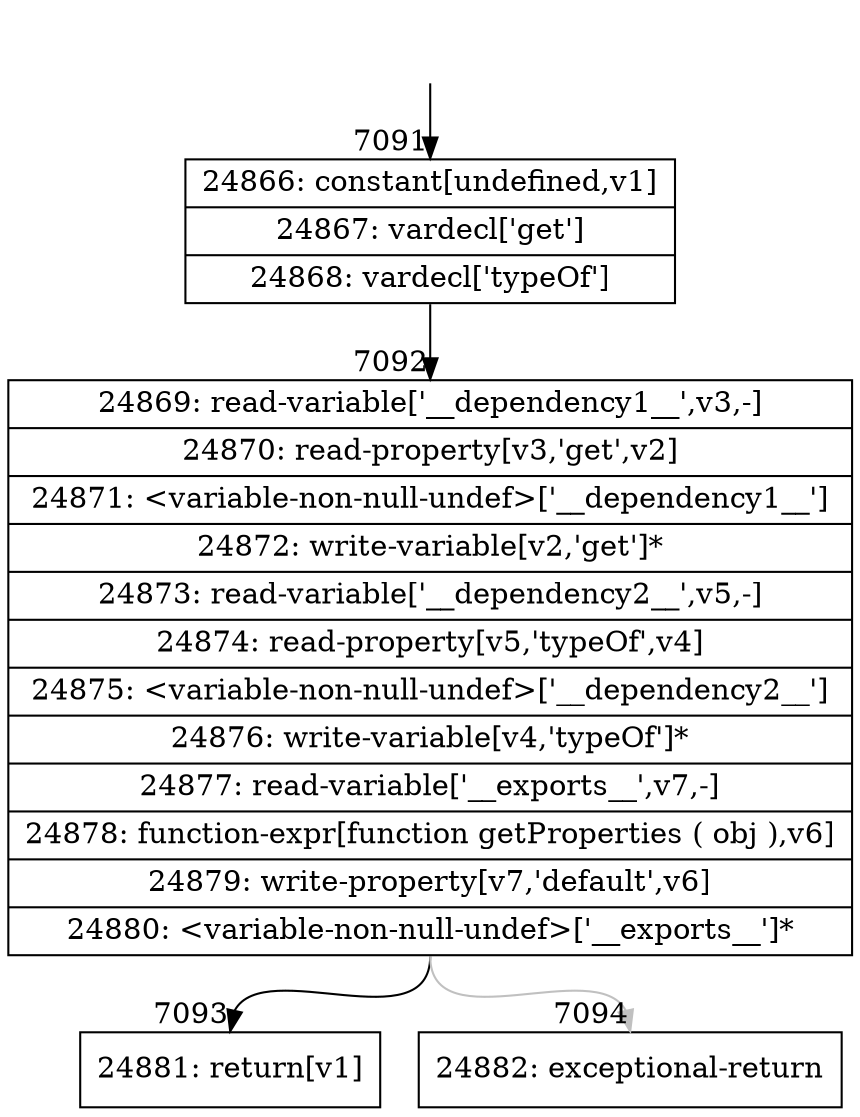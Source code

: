 digraph {
rankdir="TD"
BB_entry584[shape=none,label=""];
BB_entry584 -> BB7091 [tailport=s, headport=n, headlabel="    7091"]
BB7091 [shape=record label="{24866: constant[undefined,v1]|24867: vardecl['get']|24868: vardecl['typeOf']}" ] 
BB7091 -> BB7092 [tailport=s, headport=n, headlabel="      7092"]
BB7092 [shape=record label="{24869: read-variable['__dependency1__',v3,-]|24870: read-property[v3,'get',v2]|24871: \<variable-non-null-undef\>['__dependency1__']|24872: write-variable[v2,'get']*|24873: read-variable['__dependency2__',v5,-]|24874: read-property[v5,'typeOf',v4]|24875: \<variable-non-null-undef\>['__dependency2__']|24876: write-variable[v4,'typeOf']*|24877: read-variable['__exports__',v7,-]|24878: function-expr[function getProperties ( obj ),v6]|24879: write-property[v7,'default',v6]|24880: \<variable-non-null-undef\>['__exports__']*}" ] 
BB7092 -> BB7093 [tailport=s, headport=n, headlabel="      7093"]
BB7092 -> BB7094 [tailport=s, headport=n, color=gray, headlabel="      7094"]
BB7093 [shape=record label="{24881: return[v1]}" ] 
BB7094 [shape=record label="{24882: exceptional-return}" ] 
//#$~ 13116
}
